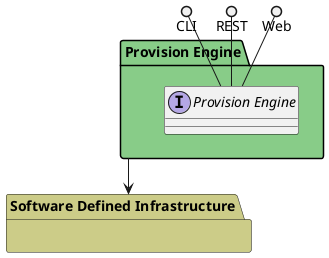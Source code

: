 @startuml


package "Software Defined Infrastructure" #cccc88 {
    }


package "Provision Engine" #88cc88 {

    interface "Provision Engine" as i {
    
    }
}

CLI ()-- i
REST ()-- i
Web ()-- i

package "Provision Engine" #88cc88 {
    
}


    "Provision Engine" --> "Software Defined Infrastructure"


@enduml
